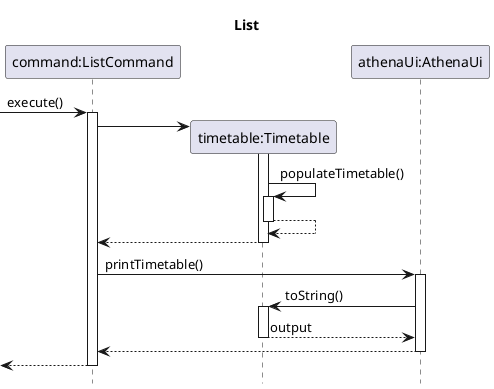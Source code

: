 @startuml

participant "command:ListCommand" as ListCommand
participant "timetable:Timetable" as Timetable
participant "athenaUi:AthenaUi" as AthenaUi

title List
hide footbox

->ListCommand++: execute()

ListCommand->Timetable**:
activate Timetable
Timetable -> Timetable++: populateTimetable()
return
return

ListCommand->AthenaUi++: printTimetable()
AthenaUi -> Timetable++: toString()
return output
AthenaUi-->ListCommand--:

<--ListCommand--
@enduml 